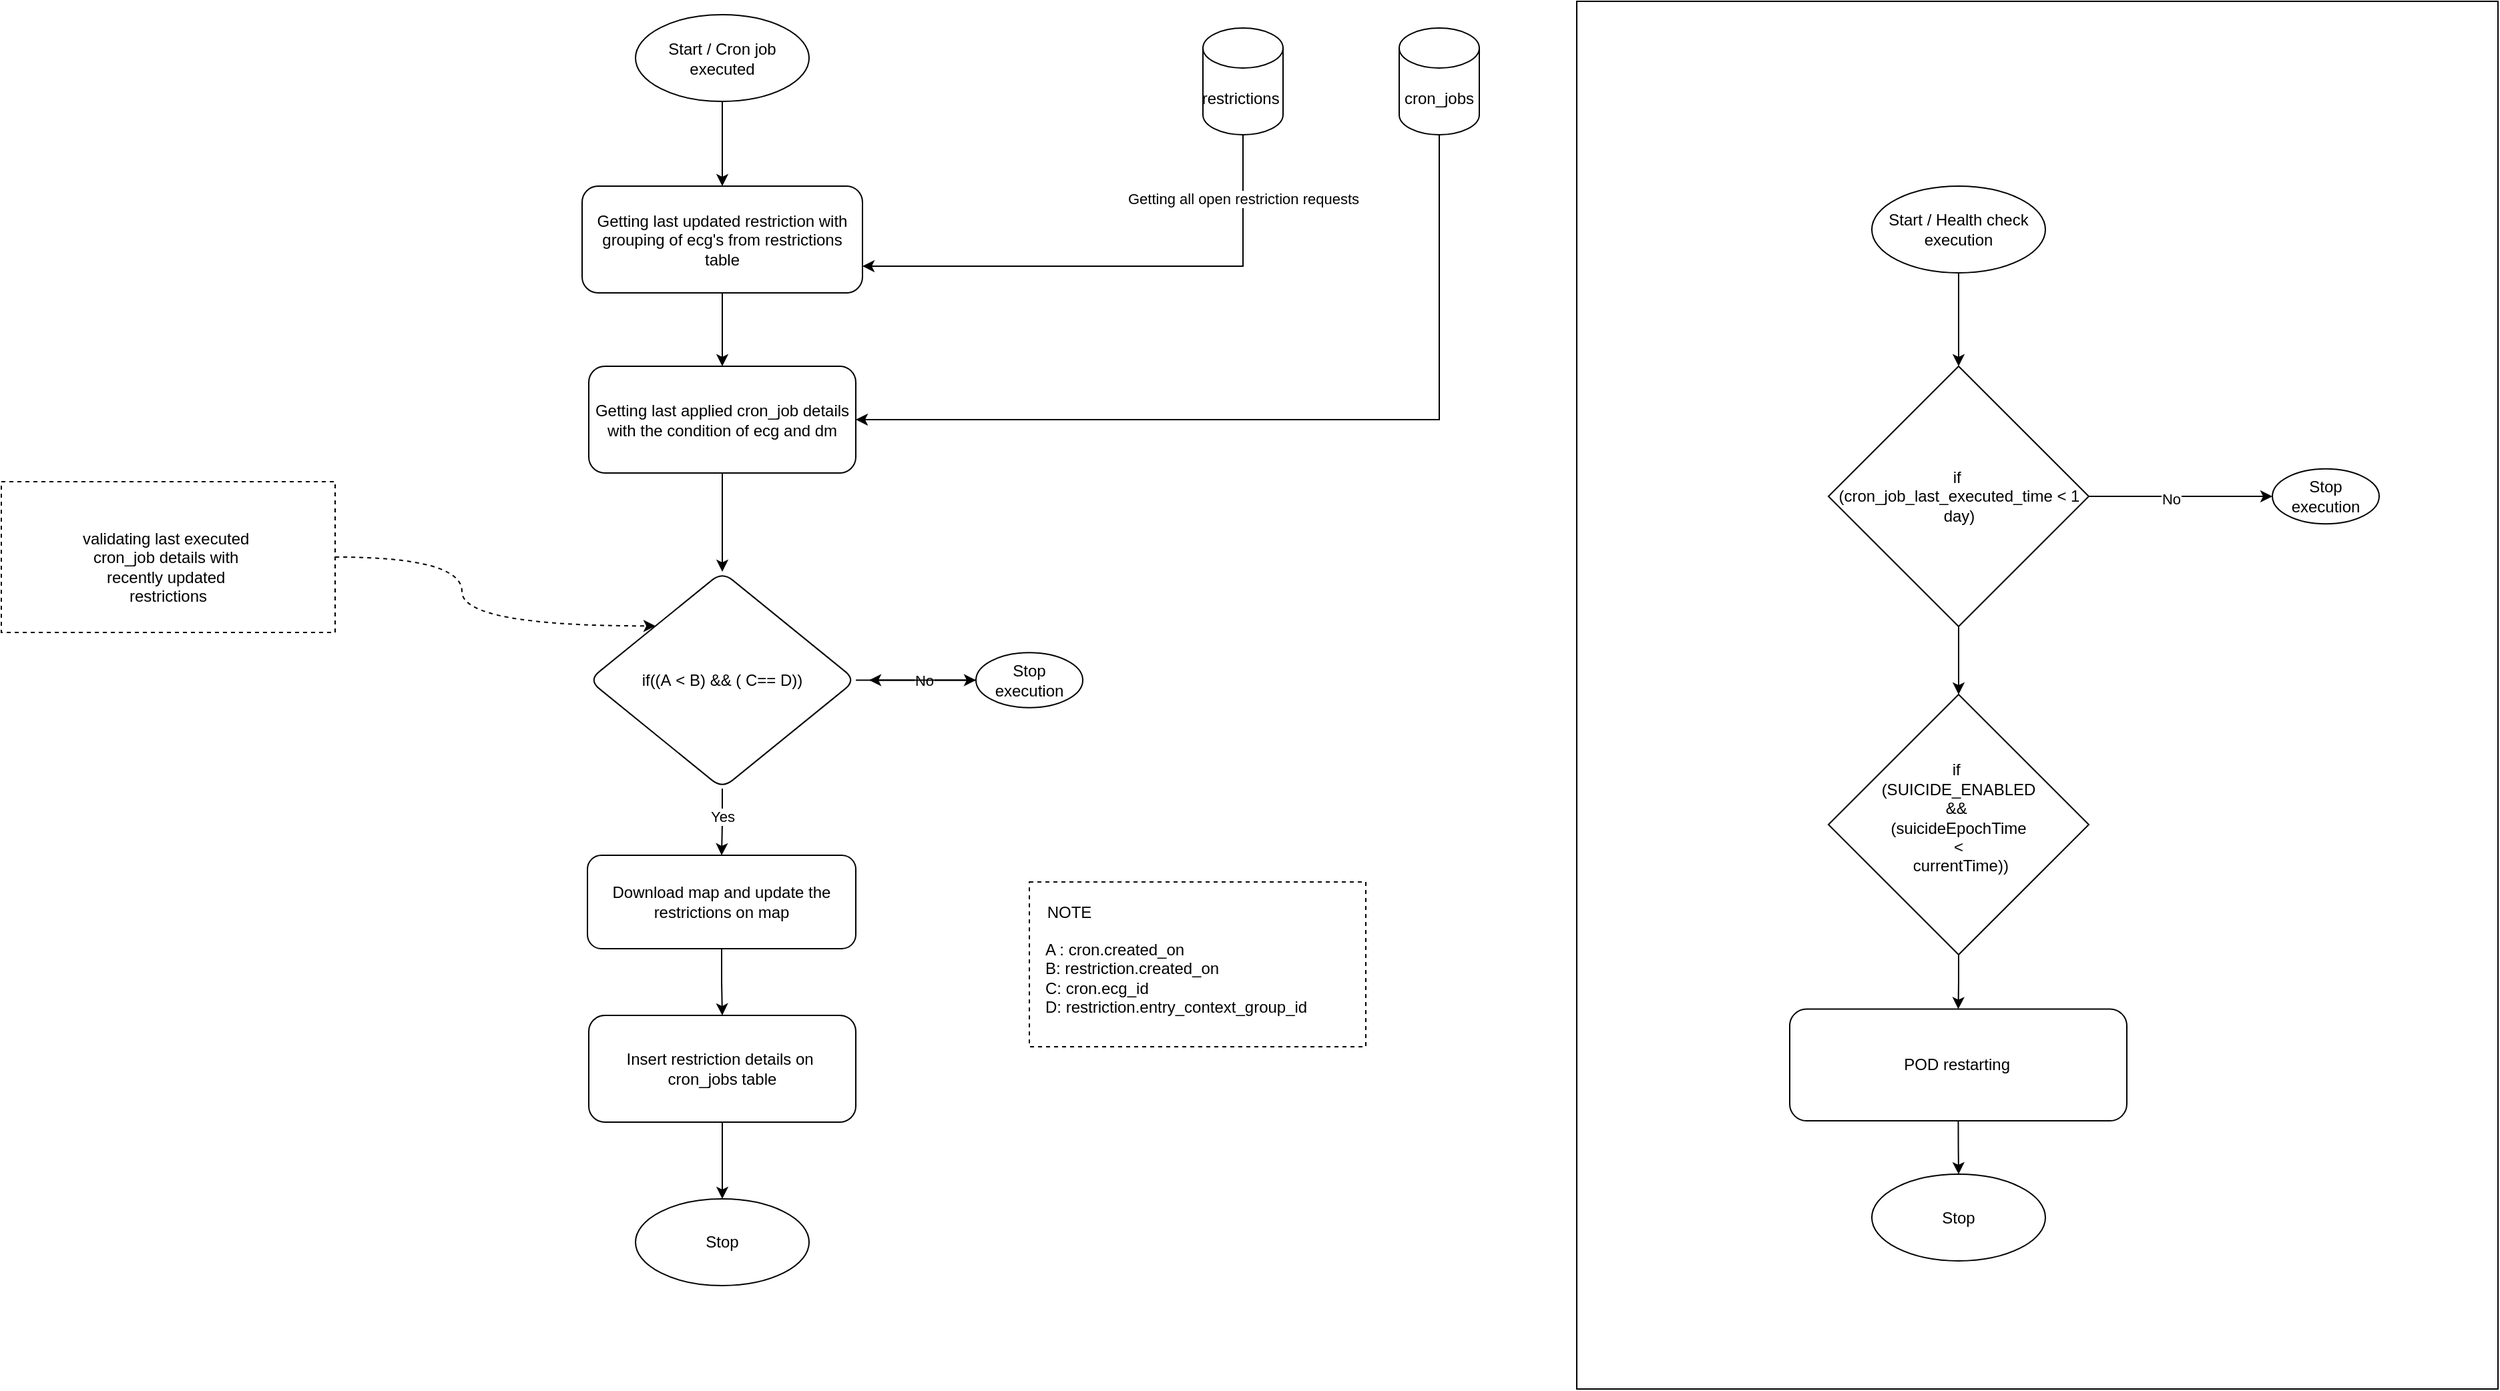<mxfile version="24.7.17">
  <diagram name="Page-1" id="vAOD8KEE5CEis8ILfhlD">
    <mxGraphModel dx="2651" dy="960" grid="1" gridSize="10" guides="1" tooltips="1" connect="1" arrows="1" fold="1" page="1" pageScale="1" pageWidth="827" pageHeight="1169" math="0" shadow="0">
      <root>
        <mxCell id="0" />
        <mxCell id="1" parent="0" />
        <mxCell id="skjPZMmQEE1Fa7M3AOO7-21" value="" style="rounded=0;whiteSpace=wrap;html=1;fillColor=none;" parent="1" vertex="1">
          <mxGeometry x="910" y="60" width="690" height="1040" as="geometry" />
        </mxCell>
        <mxCell id="stXpBWwS-PEf_fCnOzC--5" value="" style="edgeStyle=orthogonalEdgeStyle;rounded=0;orthogonalLoop=1;jettySize=auto;html=1;" parent="1" source="stXpBWwS-PEf_fCnOzC--1" target="stXpBWwS-PEf_fCnOzC--4" edge="1">
          <mxGeometry relative="1" as="geometry" />
        </mxCell>
        <mxCell id="stXpBWwS-PEf_fCnOzC--1" value="Start / Cron job executed" style="ellipse;whiteSpace=wrap;html=1;fillColor=none;" parent="1" vertex="1">
          <mxGeometry x="205" y="70" width="130" height="65" as="geometry" />
        </mxCell>
        <mxCell id="stXpBWwS-PEf_fCnOzC--14" value="" style="edgeStyle=orthogonalEdgeStyle;rounded=0;orthogonalLoop=1;jettySize=auto;html=1;" parent="1" source="MxeqKNj8xu_JnEBf65KC-8" target="stXpBWwS-PEf_fCnOzC--13" edge="1">
          <mxGeometry relative="1" as="geometry" />
        </mxCell>
        <mxCell id="stXpBWwS-PEf_fCnOzC--4" value="Getting last updated restriction with grouping of ecg&#39;s from restrictions table" style="rounded=1;whiteSpace=wrap;html=1;fillColor=none;" parent="1" vertex="1">
          <mxGeometry x="165" y="198.5" width="210" height="80" as="geometry" />
        </mxCell>
        <mxCell id="MxeqKNj8xu_JnEBf65KC-10" style="edgeStyle=orthogonalEdgeStyle;rounded=0;orthogonalLoop=1;jettySize=auto;html=1;exitX=0.5;exitY=1;exitDx=0;exitDy=0;exitPerimeter=0;entryX=1;entryY=0.5;entryDx=0;entryDy=0;" edge="1" parent="1" source="stXpBWwS-PEf_fCnOzC--6" target="MxeqKNj8xu_JnEBf65KC-8">
          <mxGeometry relative="1" as="geometry" />
        </mxCell>
        <mxCell id="stXpBWwS-PEf_fCnOzC--6" value="cron_jobs" style="shape=cylinder3;whiteSpace=wrap;html=1;boundedLbl=1;backgroundOutline=1;size=15;fillColor=none;" parent="1" vertex="1">
          <mxGeometry x="777" y="80" width="60" height="80" as="geometry" />
        </mxCell>
        <mxCell id="stXpBWwS-PEf_fCnOzC--11" style="edgeStyle=orthogonalEdgeStyle;rounded=0;orthogonalLoop=1;jettySize=auto;html=1;exitX=0.5;exitY=1;exitDx=0;exitDy=0;exitPerimeter=0;entryX=1;entryY=0.75;entryDx=0;entryDy=0;" parent="1" source="stXpBWwS-PEf_fCnOzC--10" target="stXpBWwS-PEf_fCnOzC--4" edge="1">
          <mxGeometry relative="1" as="geometry" />
        </mxCell>
        <mxCell id="stXpBWwS-PEf_fCnOzC--12" value="Getting all open restriction requests" style="edgeLabel;html=1;align=center;verticalAlign=middle;resizable=0;points=[];" parent="stXpBWwS-PEf_fCnOzC--11" vertex="1" connectable="0">
          <mxGeometry x="-0.524" y="2" relative="1" as="geometry">
            <mxPoint x="-2" y="-44" as="offset" />
          </mxGeometry>
        </mxCell>
        <mxCell id="stXpBWwS-PEf_fCnOzC--10" value="restrictions&amp;nbsp;" style="shape=cylinder3;whiteSpace=wrap;html=1;boundedLbl=1;backgroundOutline=1;size=15;fillColor=none;" parent="1" vertex="1">
          <mxGeometry x="630" y="80" width="60" height="80" as="geometry" />
        </mxCell>
        <mxCell id="stXpBWwS-PEf_fCnOzC--16" value="" style="edgeStyle=orthogonalEdgeStyle;rounded=0;orthogonalLoop=1;jettySize=auto;html=1;" parent="1" source="stXpBWwS-PEf_fCnOzC--13" target="stXpBWwS-PEf_fCnOzC--15" edge="1">
          <mxGeometry relative="1" as="geometry" />
        </mxCell>
        <mxCell id="stXpBWwS-PEf_fCnOzC--17" value="No" style="edgeLabel;html=1;align=center;verticalAlign=middle;resizable=0;points=[];" parent="stXpBWwS-PEf_fCnOzC--16" vertex="1" connectable="0">
          <mxGeometry x="-0.175" y="-2" relative="1" as="geometry">
            <mxPoint x="14" y="-2" as="offset" />
          </mxGeometry>
        </mxCell>
        <mxCell id="stXpBWwS-PEf_fCnOzC--19" value="" style="edgeStyle=orthogonalEdgeStyle;rounded=0;orthogonalLoop=1;jettySize=auto;html=1;" parent="1" source="stXpBWwS-PEf_fCnOzC--13" target="stXpBWwS-PEf_fCnOzC--18" edge="1">
          <mxGeometry relative="1" as="geometry" />
        </mxCell>
        <mxCell id="stXpBWwS-PEf_fCnOzC--34" value="Yes" style="edgeLabel;html=1;align=center;verticalAlign=middle;resizable=0;points=[];" parent="stXpBWwS-PEf_fCnOzC--19" vertex="1" connectable="0">
          <mxGeometry x="-0.161" relative="1" as="geometry">
            <mxPoint as="offset" />
          </mxGeometry>
        </mxCell>
        <mxCell id="stXpBWwS-PEf_fCnOzC--13" value="&lt;div&gt;if((A&lt;span style=&quot;background-color: initial;&quot;&gt;&amp;nbsp;&amp;lt; B) &amp;amp;&amp;amp; ( C== D))&lt;/span&gt;&lt;/div&gt;" style="rhombus;whiteSpace=wrap;html=1;rounded=1;fillColor=none;" parent="1" vertex="1">
          <mxGeometry x="170" y="487.5" width="200" height="162.5" as="geometry" />
        </mxCell>
        <mxCell id="skjPZMmQEE1Fa7M3AOO7-6" value="" style="edgeStyle=orthogonalEdgeStyle;rounded=0;orthogonalLoop=1;jettySize=auto;html=1;" parent="1" source="stXpBWwS-PEf_fCnOzC--15" edge="1">
          <mxGeometry relative="1" as="geometry">
            <mxPoint x="380" y="568.755" as="targetPoint" />
          </mxGeometry>
        </mxCell>
        <mxCell id="stXpBWwS-PEf_fCnOzC--15" value="Stop execution" style="ellipse;whiteSpace=wrap;html=1;rounded=1;fillColor=none;" parent="1" vertex="1">
          <mxGeometry x="460" y="548.13" width="80" height="41.25" as="geometry" />
        </mxCell>
        <mxCell id="stXpBWwS-PEf_fCnOzC--23" value="" style="edgeStyle=orthogonalEdgeStyle;rounded=0;orthogonalLoop=1;jettySize=auto;html=1;" parent="1" source="stXpBWwS-PEf_fCnOzC--18" target="stXpBWwS-PEf_fCnOzC--22" edge="1">
          <mxGeometry relative="1" as="geometry" />
        </mxCell>
        <mxCell id="stXpBWwS-PEf_fCnOzC--18" value="Download map and update the restrictions on map" style="whiteSpace=wrap;html=1;rounded=1;fillColor=none;" parent="1" vertex="1">
          <mxGeometry x="169" y="700" width="201" height="70" as="geometry" />
        </mxCell>
        <mxCell id="stXpBWwS-PEf_fCnOzC--27" value="" style="edgeStyle=orthogonalEdgeStyle;rounded=0;orthogonalLoop=1;jettySize=auto;html=1;" parent="1" source="stXpBWwS-PEf_fCnOzC--22" edge="1">
          <mxGeometry relative="1" as="geometry">
            <mxPoint x="270" y="957.5" as="targetPoint" />
          </mxGeometry>
        </mxCell>
        <mxCell id="stXpBWwS-PEf_fCnOzC--22" value="Insert restriction details on&amp;nbsp;&lt;div&gt;cron_jobs table&lt;/div&gt;" style="whiteSpace=wrap;html=1;rounded=1;fillColor=none;" parent="1" vertex="1">
          <mxGeometry x="170" y="820" width="200" height="80" as="geometry" />
        </mxCell>
        <mxCell id="stXpBWwS-PEf_fCnOzC--33" value="Stop" style="ellipse;whiteSpace=wrap;html=1;fillColor=none;" parent="1" vertex="1">
          <mxGeometry x="205" y="957.5" width="130" height="65" as="geometry" />
        </mxCell>
        <mxCell id="skjPZMmQEE1Fa7M3AOO7-4" value="" style="edgeStyle=orthogonalEdgeStyle;rounded=0;orthogonalLoop=1;jettySize=auto;html=1;" parent="1" source="skjPZMmQEE1Fa7M3AOO7-2" target="skjPZMmQEE1Fa7M3AOO7-3" edge="1">
          <mxGeometry relative="1" as="geometry" />
        </mxCell>
        <mxCell id="skjPZMmQEE1Fa7M3AOO7-2" value="Start / Health check execution" style="ellipse;whiteSpace=wrap;html=1;fillColor=none;" parent="1" vertex="1">
          <mxGeometry x="1131" y="198.5" width="130" height="65" as="geometry" />
        </mxCell>
        <mxCell id="skjPZMmQEE1Fa7M3AOO7-8" style="edgeStyle=orthogonalEdgeStyle;rounded=0;orthogonalLoop=1;jettySize=auto;html=1;exitX=1;exitY=0.5;exitDx=0;exitDy=0;entryX=0;entryY=0.5;entryDx=0;entryDy=0;" parent="1" source="skjPZMmQEE1Fa7M3AOO7-3" target="skjPZMmQEE1Fa7M3AOO7-7" edge="1">
          <mxGeometry relative="1" as="geometry" />
        </mxCell>
        <mxCell id="skjPZMmQEE1Fa7M3AOO7-9" value="No" style="edgeLabel;html=1;align=center;verticalAlign=middle;resizable=0;points=[];" parent="skjPZMmQEE1Fa7M3AOO7-8" vertex="1" connectable="0">
          <mxGeometry x="-0.107" y="-2" relative="1" as="geometry">
            <mxPoint as="offset" />
          </mxGeometry>
        </mxCell>
        <mxCell id="skjPZMmQEE1Fa7M3AOO7-14" value="" style="edgeStyle=orthogonalEdgeStyle;rounded=0;orthogonalLoop=1;jettySize=auto;html=1;" parent="1" source="skjPZMmQEE1Fa7M3AOO7-3" target="skjPZMmQEE1Fa7M3AOO7-13" edge="1">
          <mxGeometry relative="1" as="geometry" />
        </mxCell>
        <mxCell id="skjPZMmQEE1Fa7M3AOO7-3" value="if&amp;nbsp;&lt;div&gt;(cron_job_last_executed_time &amp;lt; 1 day)&lt;/div&gt;" style="rhombus;whiteSpace=wrap;html=1;fillColor=none;" parent="1" vertex="1">
          <mxGeometry x="1098.5" y="333.5" width="195" height="195" as="geometry" />
        </mxCell>
        <mxCell id="skjPZMmQEE1Fa7M3AOO7-7" value="Stop execution" style="ellipse;whiteSpace=wrap;html=1;rounded=1;fillColor=none;" parent="1" vertex="1">
          <mxGeometry x="1431" y="410.38" width="80" height="41.25" as="geometry" />
        </mxCell>
        <mxCell id="skjPZMmQEE1Fa7M3AOO7-18" value="" style="edgeStyle=orthogonalEdgeStyle;rounded=0;orthogonalLoop=1;jettySize=auto;html=1;" parent="1" source="skjPZMmQEE1Fa7M3AOO7-13" target="skjPZMmQEE1Fa7M3AOO7-17" edge="1">
          <mxGeometry relative="1" as="geometry" />
        </mxCell>
        <mxCell id="skjPZMmQEE1Fa7M3AOO7-13" value="" style="rhombus;whiteSpace=wrap;html=1;fillColor=none;" parent="1" vertex="1">
          <mxGeometry x="1098.5" y="579.5" width="195" height="195" as="geometry" />
        </mxCell>
        <mxCell id="skjPZMmQEE1Fa7M3AOO7-15" value="if&amp;nbsp;&lt;div&gt;(SUICIDE_ENABLED &amp;amp;&amp;amp;&amp;nbsp; &amp;nbsp;(suicideEpochTime&amp;nbsp;&lt;/div&gt;&lt;div&gt;&amp;lt;&lt;/div&gt;&lt;div&gt;&amp;nbsp;currentTime))&lt;/div&gt;" style="text;html=1;align=center;verticalAlign=middle;whiteSpace=wrap;rounded=0;" parent="1" vertex="1">
          <mxGeometry x="1166" y="657" width="60" height="30" as="geometry" />
        </mxCell>
        <mxCell id="skjPZMmQEE1Fa7M3AOO7-20" style="edgeStyle=orthogonalEdgeStyle;rounded=0;orthogonalLoop=1;jettySize=auto;html=1;exitX=0.5;exitY=1;exitDx=0;exitDy=0;entryX=0.5;entryY=0;entryDx=0;entryDy=0;" parent="1" source="skjPZMmQEE1Fa7M3AOO7-17" target="skjPZMmQEE1Fa7M3AOO7-19" edge="1">
          <mxGeometry relative="1" as="geometry" />
        </mxCell>
        <mxCell id="skjPZMmQEE1Fa7M3AOO7-17" value="POD restarting&amp;nbsp;" style="rounded=1;whiteSpace=wrap;html=1;fillColor=none;" parent="1" vertex="1">
          <mxGeometry x="1069.5" y="815.25" width="252.5" height="83.75" as="geometry" />
        </mxCell>
        <mxCell id="skjPZMmQEE1Fa7M3AOO7-19" value="Stop" style="ellipse;whiteSpace=wrap;html=1;fillColor=none;" parent="1" vertex="1">
          <mxGeometry x="1131" y="939" width="130" height="65" as="geometry" />
        </mxCell>
        <mxCell id="MxeqKNj8xu_JnEBf65KC-2" style="rounded=0;orthogonalLoop=1;jettySize=auto;html=1;entryX=0;entryY=0;entryDx=0;entryDy=0;edgeStyle=orthogonalEdgeStyle;dashed=1;curved=1;" edge="1" parent="1" source="MxeqKNj8xu_JnEBf65KC-1" target="stXpBWwS-PEf_fCnOzC--13">
          <mxGeometry relative="1" as="geometry" />
        </mxCell>
        <mxCell id="MxeqKNj8xu_JnEBf65KC-1" value="&lt;div&gt;&lt;br&gt;&lt;/div&gt;&lt;div&gt;validating last executed&amp;nbsp;&lt;div&gt;cron_job details with&amp;nbsp;&lt;/div&gt;&lt;div&gt;recently updated&amp;nbsp;&lt;/div&gt;&lt;div&gt;restrictions&lt;/div&gt;&lt;/div&gt;" style="rounded=0;whiteSpace=wrap;html=1;dashed=1;fillColor=none;" vertex="1" parent="1">
          <mxGeometry x="-270" y="420" width="250" height="113" as="geometry" />
        </mxCell>
        <mxCell id="MxeqKNj8xu_JnEBf65KC-3" value="" style="rounded=0;whiteSpace=wrap;html=1;fillColor=none;align=left;dashed=1;" vertex="1" parent="1">
          <mxGeometry x="500" y="720" width="252" height="123.5" as="geometry" />
        </mxCell>
        <mxCell id="MxeqKNj8xu_JnEBf65KC-6" value="&lt;span style=&quot;&quot;&gt;A : cron.created_on&lt;/span&gt;&lt;div style=&quot;&quot;&gt;B: restriction.created_on&lt;br&gt;&lt;div&gt;C: cron.ecg_id&lt;/div&gt;&lt;div&gt;D: restriction.entry_context_group_id&lt;/div&gt;&lt;/div&gt;" style="text;html=1;align=left;verticalAlign=middle;whiteSpace=wrap;rounded=0;" vertex="1" parent="1">
          <mxGeometry x="510" y="746.75" width="230" height="90" as="geometry" />
        </mxCell>
        <mxCell id="MxeqKNj8xu_JnEBf65KC-7" value="NOTE" style="text;html=1;align=center;verticalAlign=middle;whiteSpace=wrap;rounded=0;" vertex="1" parent="1">
          <mxGeometry x="500" y="727.5" width="60" height="30" as="geometry" />
        </mxCell>
        <mxCell id="MxeqKNj8xu_JnEBf65KC-9" value="" style="edgeStyle=orthogonalEdgeStyle;rounded=0;orthogonalLoop=1;jettySize=auto;html=1;" edge="1" parent="1" source="stXpBWwS-PEf_fCnOzC--4" target="MxeqKNj8xu_JnEBf65KC-8">
          <mxGeometry relative="1" as="geometry">
            <mxPoint x="270" y="280" as="sourcePoint" />
            <mxPoint x="270" y="488" as="targetPoint" />
          </mxGeometry>
        </mxCell>
        <mxCell id="MxeqKNj8xu_JnEBf65KC-8" value="Getting last applied cron_job details with the condition of ecg and dm" style="rounded=1;whiteSpace=wrap;html=1;fillColor=none;" vertex="1" parent="1">
          <mxGeometry x="170" y="333.5" width="200" height="80" as="geometry" />
        </mxCell>
      </root>
    </mxGraphModel>
  </diagram>
</mxfile>
